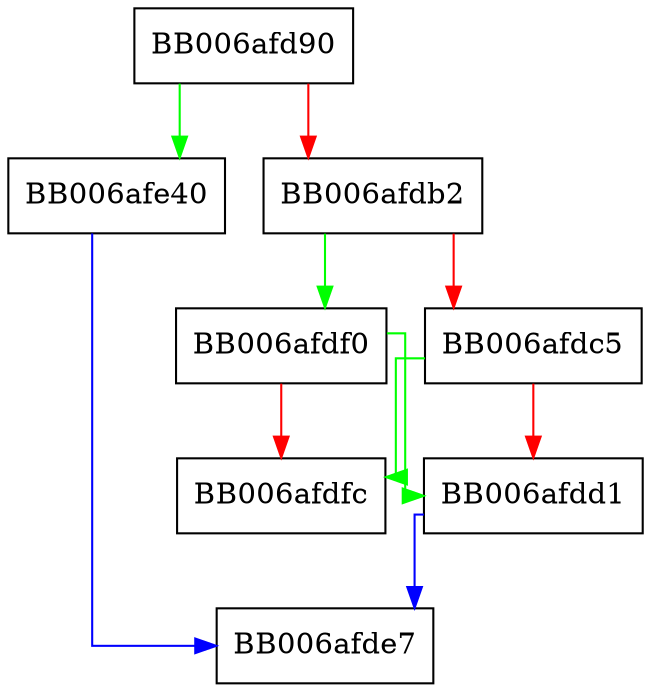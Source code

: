 digraph prepare_dh_params {
  node [shape="box"];
  graph [splines=ortho];
  BB006afd90 -> BB006afe40 [color="green"];
  BB006afd90 -> BB006afdb2 [color="red"];
  BB006afdb2 -> BB006afdf0 [color="green"];
  BB006afdb2 -> BB006afdc5 [color="red"];
  BB006afdc5 -> BB006afdfc [color="green"];
  BB006afdc5 -> BB006afdd1 [color="red"];
  BB006afdd1 -> BB006afde7 [color="blue"];
  BB006afdf0 -> BB006afdd1 [color="green"];
  BB006afdf0 -> BB006afdfc [color="red"];
  BB006afe40 -> BB006afde7 [color="blue"];
}